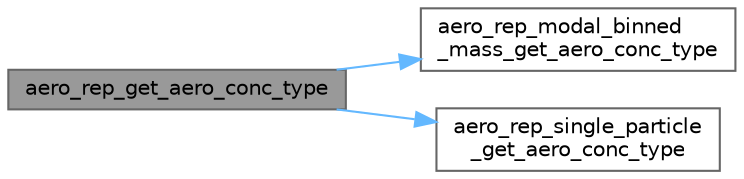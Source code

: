 digraph "aero_rep_get_aero_conc_type"
{
 // LATEX_PDF_SIZE
  bgcolor="transparent";
  edge [fontname=Helvetica,fontsize=10,labelfontname=Helvetica,labelfontsize=10];
  node [fontname=Helvetica,fontsize=10,shape=box,height=0.2,width=0.4];
  rankdir="LR";
  Node1 [label="aero_rep_get_aero_conc_type",height=0.2,width=0.4,color="gray40", fillcolor="grey60", style="filled", fontcolor="black",tooltip="Check whether aerosol concentrations are per-particle or total for each phase."];
  Node1 -> Node2 [color="steelblue1",style="solid"];
  Node2 [label="aero_rep_modal_binned\l_mass_get_aero_conc_type",height=0.2,width=0.4,color="grey40", fillcolor="white", style="filled",URL="$aero__rep__modal__binned__mass_8c.html#a5806fae1fe7d70369bfb7a0d9c54d12f",tooltip="Get the type of aerosol concentration used."];
  Node1 -> Node3 [color="steelblue1",style="solid"];
  Node3 [label="aero_rep_single_particle\l_get_aero_conc_type",height=0.2,width=0.4,color="grey40", fillcolor="white", style="filled",URL="$aero__rep__single__particle_8c.html#a59114de73dd305d5825a8547155b8946",tooltip="Get the type of aerosol concentration used."];
}
